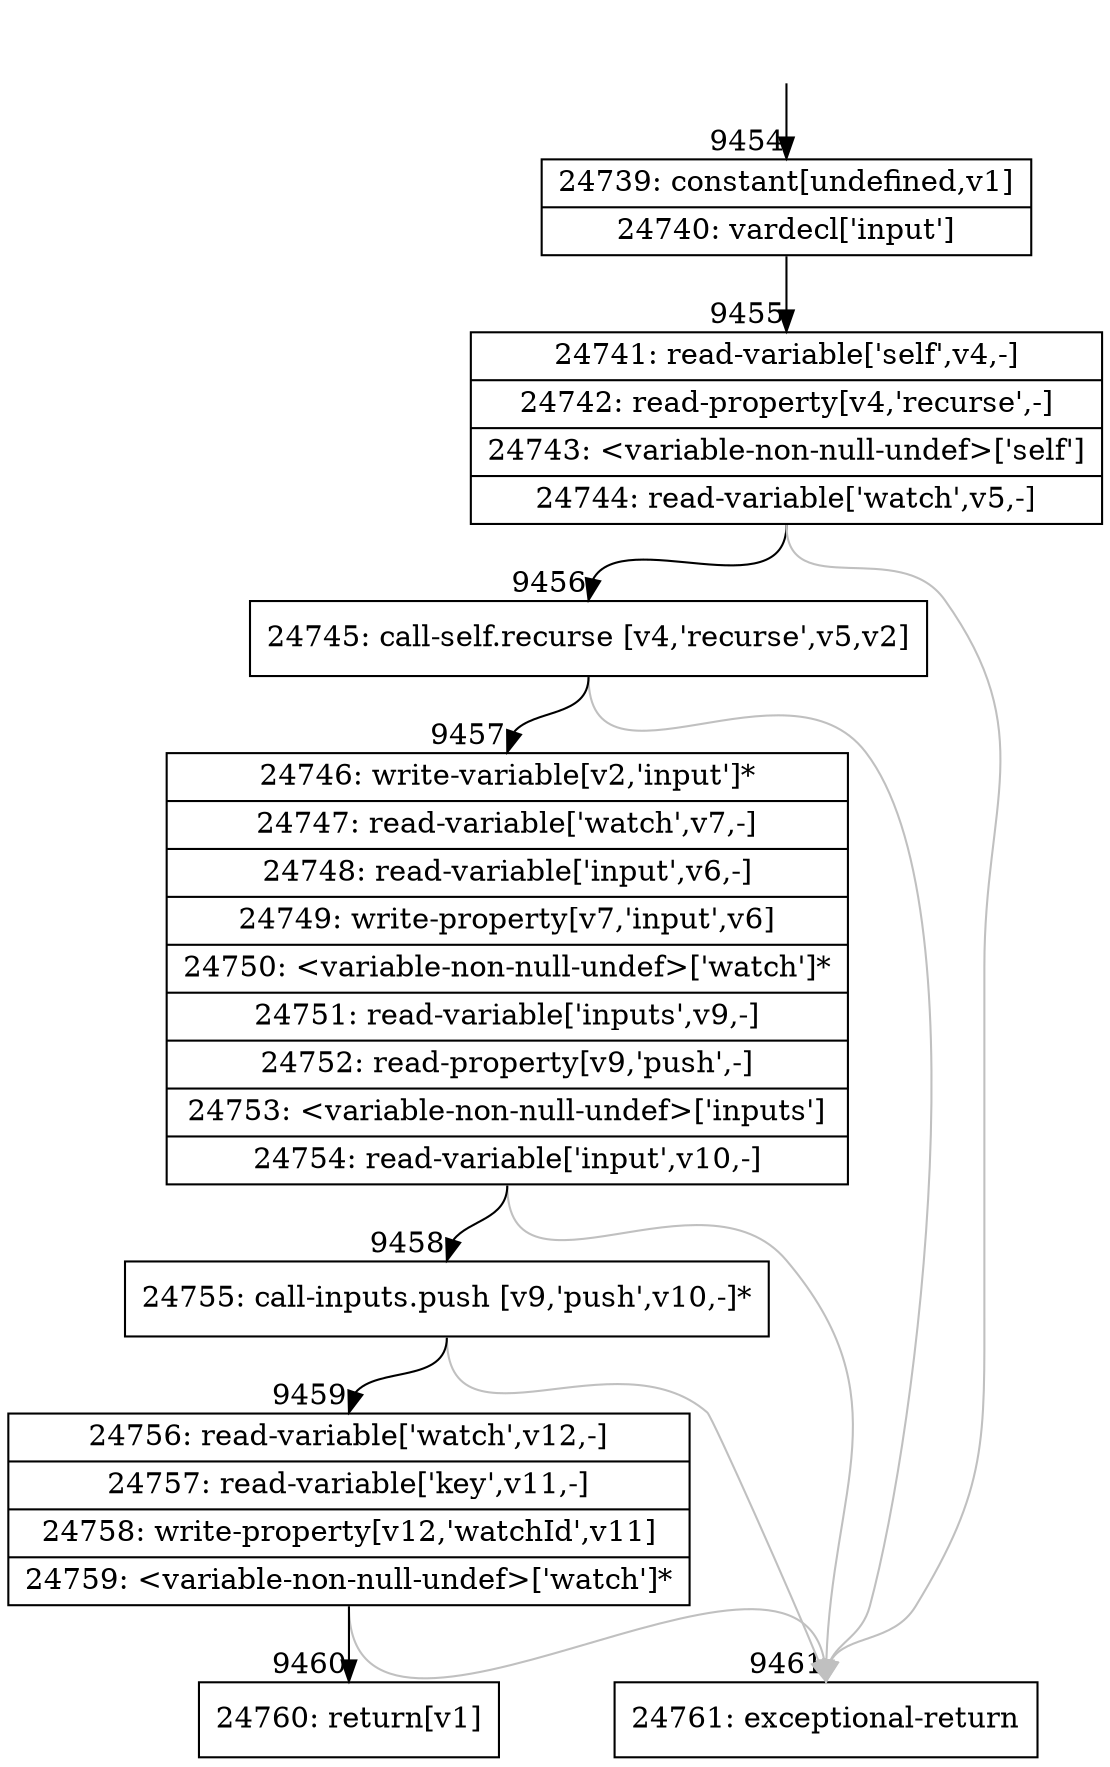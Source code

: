 digraph {
rankdir="TD"
BB_entry698[shape=none,label=""];
BB_entry698 -> BB9454 [tailport=s, headport=n, headlabel="    9454"]
BB9454 [shape=record label="{24739: constant[undefined,v1]|24740: vardecl['input']}" ] 
BB9454 -> BB9455 [tailport=s, headport=n, headlabel="      9455"]
BB9455 [shape=record label="{24741: read-variable['self',v4,-]|24742: read-property[v4,'recurse',-]|24743: \<variable-non-null-undef\>['self']|24744: read-variable['watch',v5,-]}" ] 
BB9455 -> BB9456 [tailport=s, headport=n, headlabel="      9456"]
BB9455 -> BB9461 [tailport=s, headport=n, color=gray, headlabel="      9461"]
BB9456 [shape=record label="{24745: call-self.recurse [v4,'recurse',v5,v2]}" ] 
BB9456 -> BB9457 [tailport=s, headport=n, headlabel="      9457"]
BB9456 -> BB9461 [tailport=s, headport=n, color=gray]
BB9457 [shape=record label="{24746: write-variable[v2,'input']*|24747: read-variable['watch',v7,-]|24748: read-variable['input',v6,-]|24749: write-property[v7,'input',v6]|24750: \<variable-non-null-undef\>['watch']*|24751: read-variable['inputs',v9,-]|24752: read-property[v9,'push',-]|24753: \<variable-non-null-undef\>['inputs']|24754: read-variable['input',v10,-]}" ] 
BB9457 -> BB9458 [tailport=s, headport=n, headlabel="      9458"]
BB9457 -> BB9461 [tailport=s, headport=n, color=gray]
BB9458 [shape=record label="{24755: call-inputs.push [v9,'push',v10,-]*}" ] 
BB9458 -> BB9459 [tailport=s, headport=n, headlabel="      9459"]
BB9458 -> BB9461 [tailport=s, headport=n, color=gray]
BB9459 [shape=record label="{24756: read-variable['watch',v12,-]|24757: read-variable['key',v11,-]|24758: write-property[v12,'watchId',v11]|24759: \<variable-non-null-undef\>['watch']*}" ] 
BB9459 -> BB9460 [tailport=s, headport=n, headlabel="      9460"]
BB9459 -> BB9461 [tailport=s, headport=n, color=gray]
BB9460 [shape=record label="{24760: return[v1]}" ] 
BB9461 [shape=record label="{24761: exceptional-return}" ] 
//#$~ 13592
}
